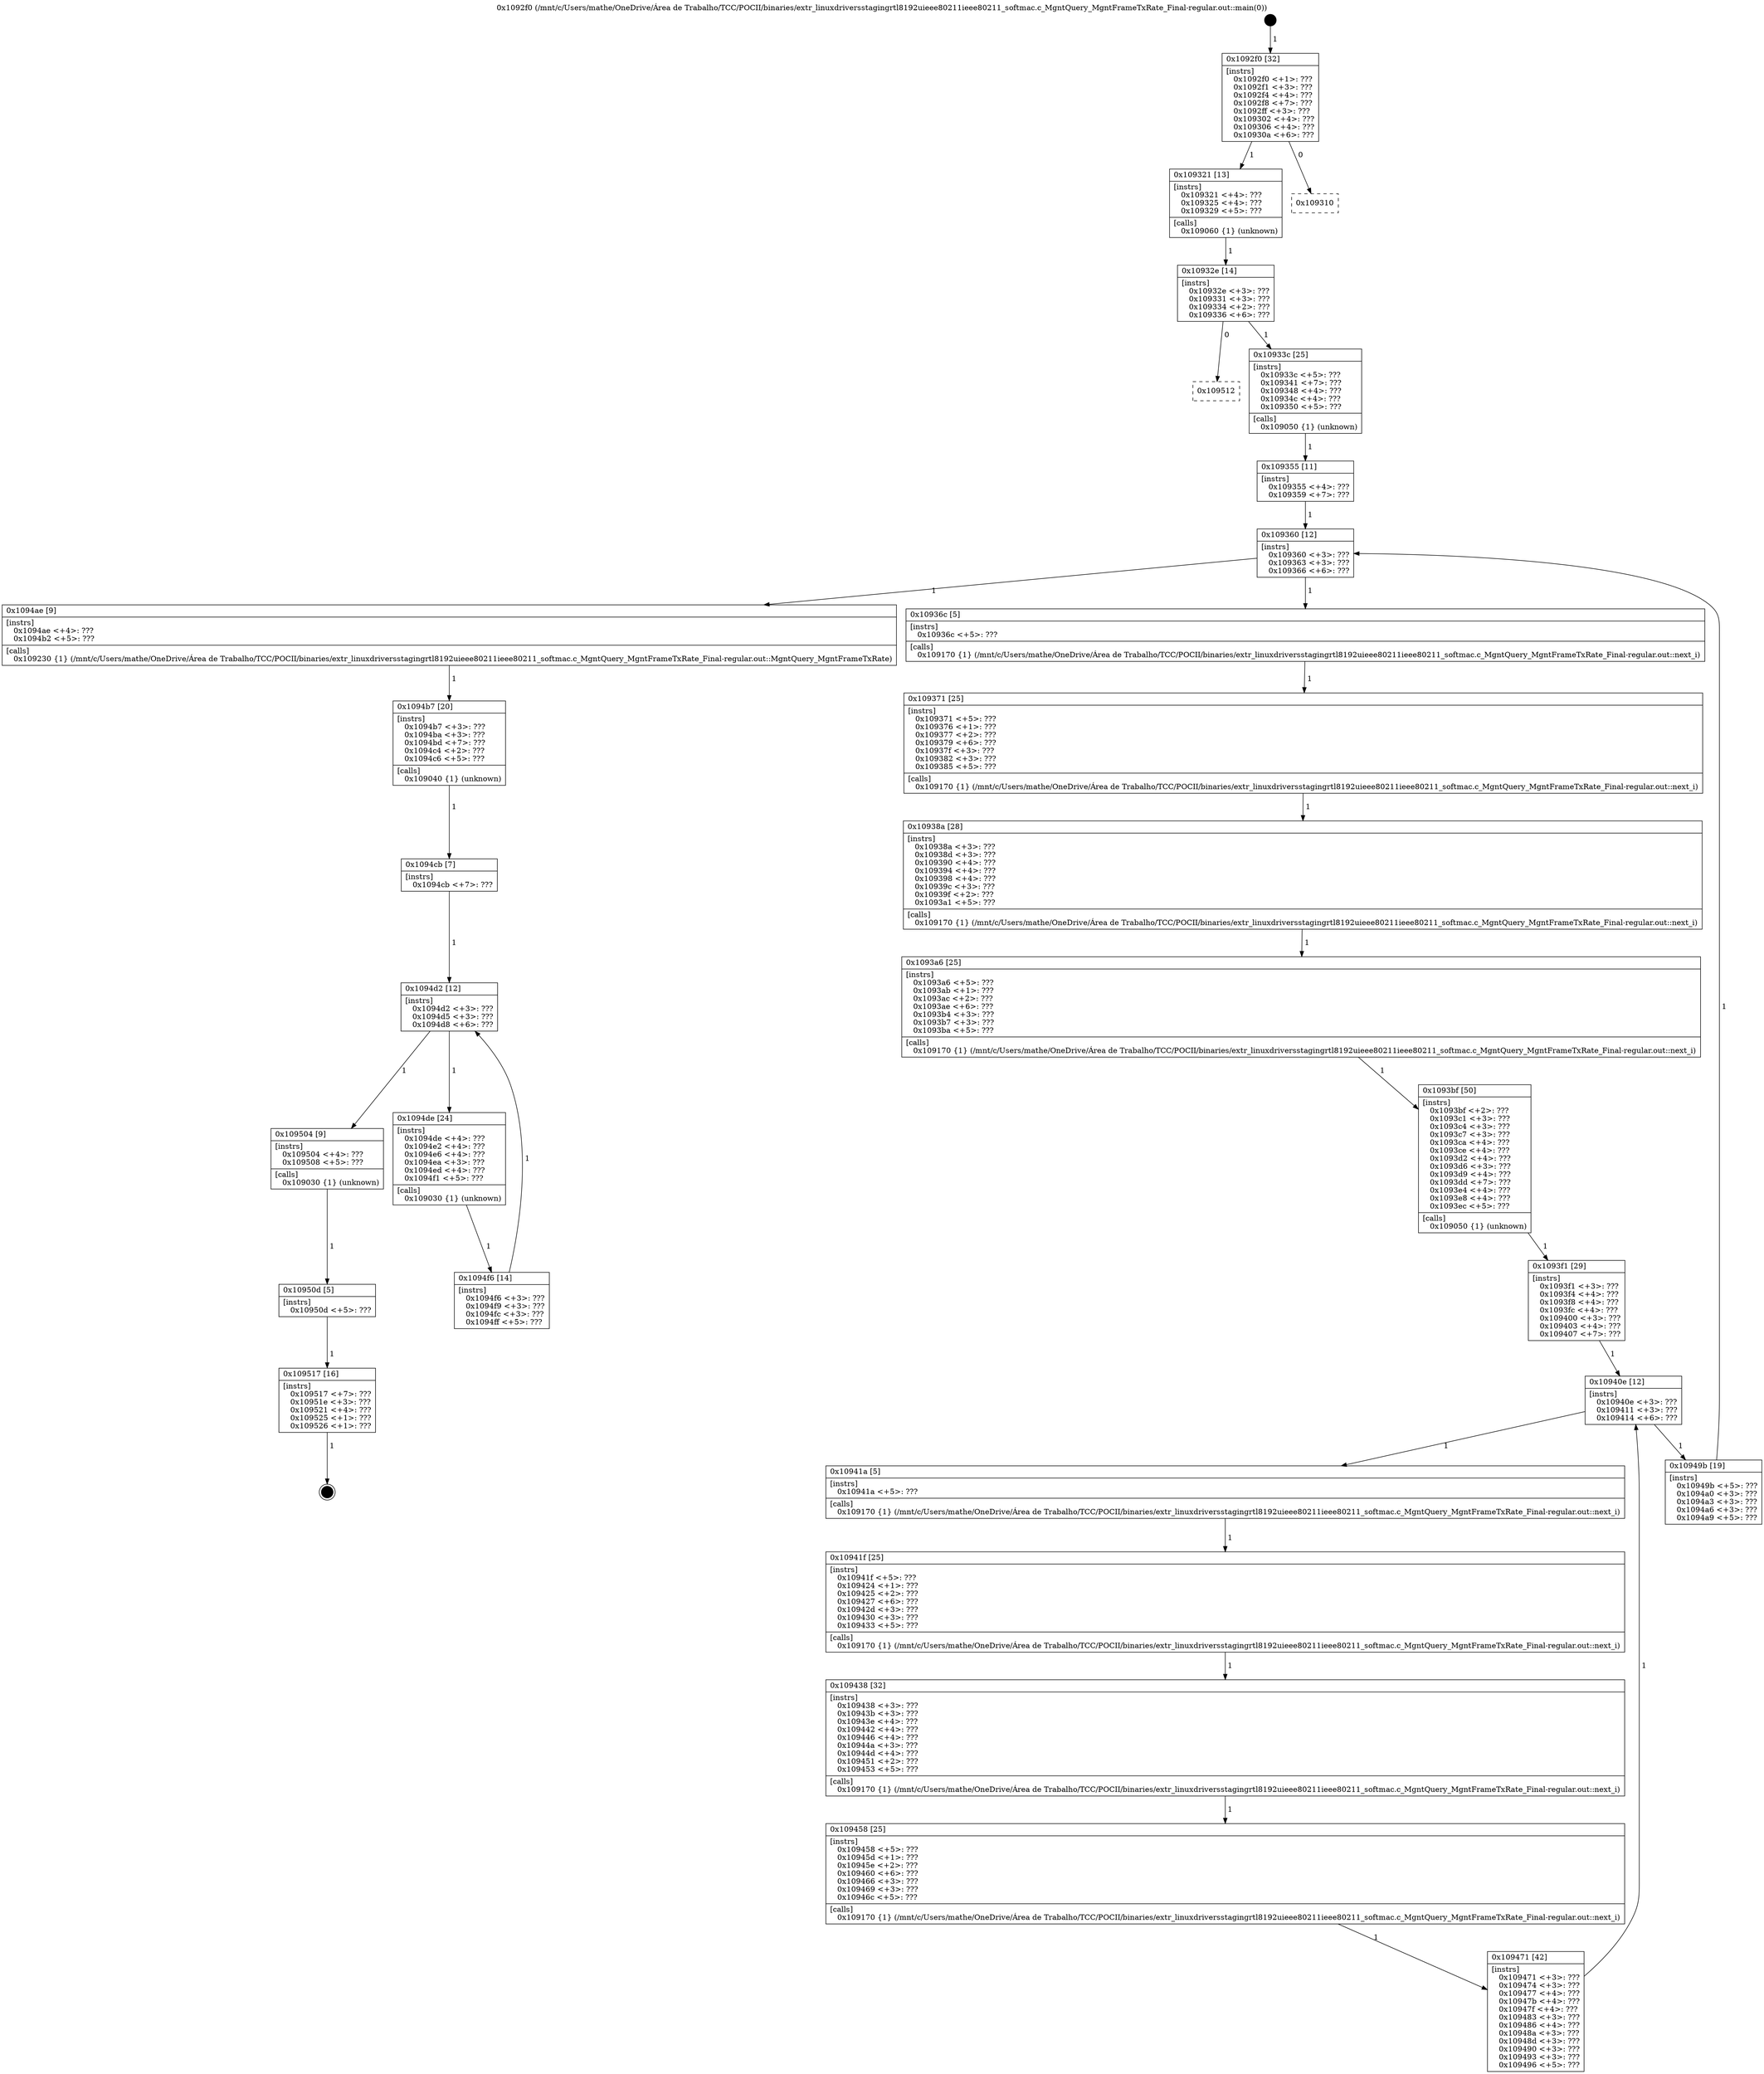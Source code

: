 digraph "0x1092f0" {
  label = "0x1092f0 (/mnt/c/Users/mathe/OneDrive/Área de Trabalho/TCC/POCII/binaries/extr_linuxdriversstagingrtl8192uieee80211ieee80211_softmac.c_MgntQuery_MgntFrameTxRate_Final-regular.out::main(0))"
  labelloc = "t"
  node[shape=record]

  Entry [label="",width=0.3,height=0.3,shape=circle,fillcolor=black,style=filled]
  "0x1092f0" [label="{
     0x1092f0 [32]\l
     | [instrs]\l
     &nbsp;&nbsp;0x1092f0 \<+1\>: ???\l
     &nbsp;&nbsp;0x1092f1 \<+3\>: ???\l
     &nbsp;&nbsp;0x1092f4 \<+4\>: ???\l
     &nbsp;&nbsp;0x1092f8 \<+7\>: ???\l
     &nbsp;&nbsp;0x1092ff \<+3\>: ???\l
     &nbsp;&nbsp;0x109302 \<+4\>: ???\l
     &nbsp;&nbsp;0x109306 \<+4\>: ???\l
     &nbsp;&nbsp;0x10930a \<+6\>: ???\l
  }"]
  "0x109321" [label="{
     0x109321 [13]\l
     | [instrs]\l
     &nbsp;&nbsp;0x109321 \<+4\>: ???\l
     &nbsp;&nbsp;0x109325 \<+4\>: ???\l
     &nbsp;&nbsp;0x109329 \<+5\>: ???\l
     | [calls]\l
     &nbsp;&nbsp;0x109060 \{1\} (unknown)\l
  }"]
  "0x109310" [label="{
     0x109310\l
  }", style=dashed]
  "0x10932e" [label="{
     0x10932e [14]\l
     | [instrs]\l
     &nbsp;&nbsp;0x10932e \<+3\>: ???\l
     &nbsp;&nbsp;0x109331 \<+3\>: ???\l
     &nbsp;&nbsp;0x109334 \<+2\>: ???\l
     &nbsp;&nbsp;0x109336 \<+6\>: ???\l
  }"]
  "0x109512" [label="{
     0x109512\l
  }", style=dashed]
  "0x10933c" [label="{
     0x10933c [25]\l
     | [instrs]\l
     &nbsp;&nbsp;0x10933c \<+5\>: ???\l
     &nbsp;&nbsp;0x109341 \<+7\>: ???\l
     &nbsp;&nbsp;0x109348 \<+4\>: ???\l
     &nbsp;&nbsp;0x10934c \<+4\>: ???\l
     &nbsp;&nbsp;0x109350 \<+5\>: ???\l
     | [calls]\l
     &nbsp;&nbsp;0x109050 \{1\} (unknown)\l
  }"]
  Exit [label="",width=0.3,height=0.3,shape=circle,fillcolor=black,style=filled,peripheries=2]
  "0x109360" [label="{
     0x109360 [12]\l
     | [instrs]\l
     &nbsp;&nbsp;0x109360 \<+3\>: ???\l
     &nbsp;&nbsp;0x109363 \<+3\>: ???\l
     &nbsp;&nbsp;0x109366 \<+6\>: ???\l
  }"]
  "0x1094ae" [label="{
     0x1094ae [9]\l
     | [instrs]\l
     &nbsp;&nbsp;0x1094ae \<+4\>: ???\l
     &nbsp;&nbsp;0x1094b2 \<+5\>: ???\l
     | [calls]\l
     &nbsp;&nbsp;0x109230 \{1\} (/mnt/c/Users/mathe/OneDrive/Área de Trabalho/TCC/POCII/binaries/extr_linuxdriversstagingrtl8192uieee80211ieee80211_softmac.c_MgntQuery_MgntFrameTxRate_Final-regular.out::MgntQuery_MgntFrameTxRate)\l
  }"]
  "0x10936c" [label="{
     0x10936c [5]\l
     | [instrs]\l
     &nbsp;&nbsp;0x10936c \<+5\>: ???\l
     | [calls]\l
     &nbsp;&nbsp;0x109170 \{1\} (/mnt/c/Users/mathe/OneDrive/Área de Trabalho/TCC/POCII/binaries/extr_linuxdriversstagingrtl8192uieee80211ieee80211_softmac.c_MgntQuery_MgntFrameTxRate_Final-regular.out::next_i)\l
  }"]
  "0x109371" [label="{
     0x109371 [25]\l
     | [instrs]\l
     &nbsp;&nbsp;0x109371 \<+5\>: ???\l
     &nbsp;&nbsp;0x109376 \<+1\>: ???\l
     &nbsp;&nbsp;0x109377 \<+2\>: ???\l
     &nbsp;&nbsp;0x109379 \<+6\>: ???\l
     &nbsp;&nbsp;0x10937f \<+3\>: ???\l
     &nbsp;&nbsp;0x109382 \<+3\>: ???\l
     &nbsp;&nbsp;0x109385 \<+5\>: ???\l
     | [calls]\l
     &nbsp;&nbsp;0x109170 \{1\} (/mnt/c/Users/mathe/OneDrive/Área de Trabalho/TCC/POCII/binaries/extr_linuxdriversstagingrtl8192uieee80211ieee80211_softmac.c_MgntQuery_MgntFrameTxRate_Final-regular.out::next_i)\l
  }"]
  "0x10938a" [label="{
     0x10938a [28]\l
     | [instrs]\l
     &nbsp;&nbsp;0x10938a \<+3\>: ???\l
     &nbsp;&nbsp;0x10938d \<+3\>: ???\l
     &nbsp;&nbsp;0x109390 \<+4\>: ???\l
     &nbsp;&nbsp;0x109394 \<+4\>: ???\l
     &nbsp;&nbsp;0x109398 \<+4\>: ???\l
     &nbsp;&nbsp;0x10939c \<+3\>: ???\l
     &nbsp;&nbsp;0x10939f \<+2\>: ???\l
     &nbsp;&nbsp;0x1093a1 \<+5\>: ???\l
     | [calls]\l
     &nbsp;&nbsp;0x109170 \{1\} (/mnt/c/Users/mathe/OneDrive/Área de Trabalho/TCC/POCII/binaries/extr_linuxdriversstagingrtl8192uieee80211ieee80211_softmac.c_MgntQuery_MgntFrameTxRate_Final-regular.out::next_i)\l
  }"]
  "0x1093a6" [label="{
     0x1093a6 [25]\l
     | [instrs]\l
     &nbsp;&nbsp;0x1093a6 \<+5\>: ???\l
     &nbsp;&nbsp;0x1093ab \<+1\>: ???\l
     &nbsp;&nbsp;0x1093ac \<+2\>: ???\l
     &nbsp;&nbsp;0x1093ae \<+6\>: ???\l
     &nbsp;&nbsp;0x1093b4 \<+3\>: ???\l
     &nbsp;&nbsp;0x1093b7 \<+3\>: ???\l
     &nbsp;&nbsp;0x1093ba \<+5\>: ???\l
     | [calls]\l
     &nbsp;&nbsp;0x109170 \{1\} (/mnt/c/Users/mathe/OneDrive/Área de Trabalho/TCC/POCII/binaries/extr_linuxdriversstagingrtl8192uieee80211ieee80211_softmac.c_MgntQuery_MgntFrameTxRate_Final-regular.out::next_i)\l
  }"]
  "0x1093bf" [label="{
     0x1093bf [50]\l
     | [instrs]\l
     &nbsp;&nbsp;0x1093bf \<+2\>: ???\l
     &nbsp;&nbsp;0x1093c1 \<+3\>: ???\l
     &nbsp;&nbsp;0x1093c4 \<+3\>: ???\l
     &nbsp;&nbsp;0x1093c7 \<+3\>: ???\l
     &nbsp;&nbsp;0x1093ca \<+4\>: ???\l
     &nbsp;&nbsp;0x1093ce \<+4\>: ???\l
     &nbsp;&nbsp;0x1093d2 \<+4\>: ???\l
     &nbsp;&nbsp;0x1093d6 \<+3\>: ???\l
     &nbsp;&nbsp;0x1093d9 \<+4\>: ???\l
     &nbsp;&nbsp;0x1093dd \<+7\>: ???\l
     &nbsp;&nbsp;0x1093e4 \<+4\>: ???\l
     &nbsp;&nbsp;0x1093e8 \<+4\>: ???\l
     &nbsp;&nbsp;0x1093ec \<+5\>: ???\l
     | [calls]\l
     &nbsp;&nbsp;0x109050 \{1\} (unknown)\l
  }"]
  "0x10940e" [label="{
     0x10940e [12]\l
     | [instrs]\l
     &nbsp;&nbsp;0x10940e \<+3\>: ???\l
     &nbsp;&nbsp;0x109411 \<+3\>: ???\l
     &nbsp;&nbsp;0x109414 \<+6\>: ???\l
  }"]
  "0x10949b" [label="{
     0x10949b [19]\l
     | [instrs]\l
     &nbsp;&nbsp;0x10949b \<+5\>: ???\l
     &nbsp;&nbsp;0x1094a0 \<+3\>: ???\l
     &nbsp;&nbsp;0x1094a3 \<+3\>: ???\l
     &nbsp;&nbsp;0x1094a6 \<+3\>: ???\l
     &nbsp;&nbsp;0x1094a9 \<+5\>: ???\l
  }"]
  "0x10941a" [label="{
     0x10941a [5]\l
     | [instrs]\l
     &nbsp;&nbsp;0x10941a \<+5\>: ???\l
     | [calls]\l
     &nbsp;&nbsp;0x109170 \{1\} (/mnt/c/Users/mathe/OneDrive/Área de Trabalho/TCC/POCII/binaries/extr_linuxdriversstagingrtl8192uieee80211ieee80211_softmac.c_MgntQuery_MgntFrameTxRate_Final-regular.out::next_i)\l
  }"]
  "0x10941f" [label="{
     0x10941f [25]\l
     | [instrs]\l
     &nbsp;&nbsp;0x10941f \<+5\>: ???\l
     &nbsp;&nbsp;0x109424 \<+1\>: ???\l
     &nbsp;&nbsp;0x109425 \<+2\>: ???\l
     &nbsp;&nbsp;0x109427 \<+6\>: ???\l
     &nbsp;&nbsp;0x10942d \<+3\>: ???\l
     &nbsp;&nbsp;0x109430 \<+3\>: ???\l
     &nbsp;&nbsp;0x109433 \<+5\>: ???\l
     | [calls]\l
     &nbsp;&nbsp;0x109170 \{1\} (/mnt/c/Users/mathe/OneDrive/Área de Trabalho/TCC/POCII/binaries/extr_linuxdriversstagingrtl8192uieee80211ieee80211_softmac.c_MgntQuery_MgntFrameTxRate_Final-regular.out::next_i)\l
  }"]
  "0x109438" [label="{
     0x109438 [32]\l
     | [instrs]\l
     &nbsp;&nbsp;0x109438 \<+3\>: ???\l
     &nbsp;&nbsp;0x10943b \<+3\>: ???\l
     &nbsp;&nbsp;0x10943e \<+4\>: ???\l
     &nbsp;&nbsp;0x109442 \<+4\>: ???\l
     &nbsp;&nbsp;0x109446 \<+4\>: ???\l
     &nbsp;&nbsp;0x10944a \<+3\>: ???\l
     &nbsp;&nbsp;0x10944d \<+4\>: ???\l
     &nbsp;&nbsp;0x109451 \<+2\>: ???\l
     &nbsp;&nbsp;0x109453 \<+5\>: ???\l
     | [calls]\l
     &nbsp;&nbsp;0x109170 \{1\} (/mnt/c/Users/mathe/OneDrive/Área de Trabalho/TCC/POCII/binaries/extr_linuxdriversstagingrtl8192uieee80211ieee80211_softmac.c_MgntQuery_MgntFrameTxRate_Final-regular.out::next_i)\l
  }"]
  "0x109458" [label="{
     0x109458 [25]\l
     | [instrs]\l
     &nbsp;&nbsp;0x109458 \<+5\>: ???\l
     &nbsp;&nbsp;0x10945d \<+1\>: ???\l
     &nbsp;&nbsp;0x10945e \<+2\>: ???\l
     &nbsp;&nbsp;0x109460 \<+6\>: ???\l
     &nbsp;&nbsp;0x109466 \<+3\>: ???\l
     &nbsp;&nbsp;0x109469 \<+3\>: ???\l
     &nbsp;&nbsp;0x10946c \<+5\>: ???\l
     | [calls]\l
     &nbsp;&nbsp;0x109170 \{1\} (/mnt/c/Users/mathe/OneDrive/Área de Trabalho/TCC/POCII/binaries/extr_linuxdriversstagingrtl8192uieee80211ieee80211_softmac.c_MgntQuery_MgntFrameTxRate_Final-regular.out::next_i)\l
  }"]
  "0x109471" [label="{
     0x109471 [42]\l
     | [instrs]\l
     &nbsp;&nbsp;0x109471 \<+3\>: ???\l
     &nbsp;&nbsp;0x109474 \<+3\>: ???\l
     &nbsp;&nbsp;0x109477 \<+4\>: ???\l
     &nbsp;&nbsp;0x10947b \<+4\>: ???\l
     &nbsp;&nbsp;0x10947f \<+4\>: ???\l
     &nbsp;&nbsp;0x109483 \<+3\>: ???\l
     &nbsp;&nbsp;0x109486 \<+4\>: ???\l
     &nbsp;&nbsp;0x10948a \<+3\>: ???\l
     &nbsp;&nbsp;0x10948d \<+3\>: ???\l
     &nbsp;&nbsp;0x109490 \<+3\>: ???\l
     &nbsp;&nbsp;0x109493 \<+3\>: ???\l
     &nbsp;&nbsp;0x109496 \<+5\>: ???\l
  }"]
  "0x1093f1" [label="{
     0x1093f1 [29]\l
     | [instrs]\l
     &nbsp;&nbsp;0x1093f1 \<+3\>: ???\l
     &nbsp;&nbsp;0x1093f4 \<+4\>: ???\l
     &nbsp;&nbsp;0x1093f8 \<+4\>: ???\l
     &nbsp;&nbsp;0x1093fc \<+4\>: ???\l
     &nbsp;&nbsp;0x109400 \<+3\>: ???\l
     &nbsp;&nbsp;0x109403 \<+4\>: ???\l
     &nbsp;&nbsp;0x109407 \<+7\>: ???\l
  }"]
  "0x109517" [label="{
     0x109517 [16]\l
     | [instrs]\l
     &nbsp;&nbsp;0x109517 \<+7\>: ???\l
     &nbsp;&nbsp;0x10951e \<+3\>: ???\l
     &nbsp;&nbsp;0x109521 \<+4\>: ???\l
     &nbsp;&nbsp;0x109525 \<+1\>: ???\l
     &nbsp;&nbsp;0x109526 \<+1\>: ???\l
  }"]
  "0x109355" [label="{
     0x109355 [11]\l
     | [instrs]\l
     &nbsp;&nbsp;0x109355 \<+4\>: ???\l
     &nbsp;&nbsp;0x109359 \<+7\>: ???\l
  }"]
  "0x1094b7" [label="{
     0x1094b7 [20]\l
     | [instrs]\l
     &nbsp;&nbsp;0x1094b7 \<+3\>: ???\l
     &nbsp;&nbsp;0x1094ba \<+3\>: ???\l
     &nbsp;&nbsp;0x1094bd \<+7\>: ???\l
     &nbsp;&nbsp;0x1094c4 \<+2\>: ???\l
     &nbsp;&nbsp;0x1094c6 \<+5\>: ???\l
     | [calls]\l
     &nbsp;&nbsp;0x109040 \{1\} (unknown)\l
  }"]
  "0x1094d2" [label="{
     0x1094d2 [12]\l
     | [instrs]\l
     &nbsp;&nbsp;0x1094d2 \<+3\>: ???\l
     &nbsp;&nbsp;0x1094d5 \<+3\>: ???\l
     &nbsp;&nbsp;0x1094d8 \<+6\>: ???\l
  }"]
  "0x109504" [label="{
     0x109504 [9]\l
     | [instrs]\l
     &nbsp;&nbsp;0x109504 \<+4\>: ???\l
     &nbsp;&nbsp;0x109508 \<+5\>: ???\l
     | [calls]\l
     &nbsp;&nbsp;0x109030 \{1\} (unknown)\l
  }"]
  "0x1094de" [label="{
     0x1094de [24]\l
     | [instrs]\l
     &nbsp;&nbsp;0x1094de \<+4\>: ???\l
     &nbsp;&nbsp;0x1094e2 \<+4\>: ???\l
     &nbsp;&nbsp;0x1094e6 \<+4\>: ???\l
     &nbsp;&nbsp;0x1094ea \<+3\>: ???\l
     &nbsp;&nbsp;0x1094ed \<+4\>: ???\l
     &nbsp;&nbsp;0x1094f1 \<+5\>: ???\l
     | [calls]\l
     &nbsp;&nbsp;0x109030 \{1\} (unknown)\l
  }"]
  "0x1094f6" [label="{
     0x1094f6 [14]\l
     | [instrs]\l
     &nbsp;&nbsp;0x1094f6 \<+3\>: ???\l
     &nbsp;&nbsp;0x1094f9 \<+3\>: ???\l
     &nbsp;&nbsp;0x1094fc \<+3\>: ???\l
     &nbsp;&nbsp;0x1094ff \<+5\>: ???\l
  }"]
  "0x1094cb" [label="{
     0x1094cb [7]\l
     | [instrs]\l
     &nbsp;&nbsp;0x1094cb \<+7\>: ???\l
  }"]
  "0x10950d" [label="{
     0x10950d [5]\l
     | [instrs]\l
     &nbsp;&nbsp;0x10950d \<+5\>: ???\l
  }"]
  Entry -> "0x1092f0" [label=" 1"]
  "0x1092f0" -> "0x109321" [label=" 1"]
  "0x1092f0" -> "0x109310" [label=" 0"]
  "0x109321" -> "0x10932e" [label=" 1"]
  "0x10932e" -> "0x109512" [label=" 0"]
  "0x10932e" -> "0x10933c" [label=" 1"]
  "0x109517" -> Exit [label=" 1"]
  "0x10933c" -> "0x109355" [label=" 1"]
  "0x109360" -> "0x1094ae" [label=" 1"]
  "0x109360" -> "0x10936c" [label=" 1"]
  "0x10936c" -> "0x109371" [label=" 1"]
  "0x109371" -> "0x10938a" [label=" 1"]
  "0x10938a" -> "0x1093a6" [label=" 1"]
  "0x1093a6" -> "0x1093bf" [label=" 1"]
  "0x1093bf" -> "0x1093f1" [label=" 1"]
  "0x10940e" -> "0x10949b" [label=" 1"]
  "0x10940e" -> "0x10941a" [label=" 1"]
  "0x10941a" -> "0x10941f" [label=" 1"]
  "0x10941f" -> "0x109438" [label=" 1"]
  "0x109438" -> "0x109458" [label=" 1"]
  "0x109458" -> "0x109471" [label=" 1"]
  "0x1093f1" -> "0x10940e" [label=" 1"]
  "0x109471" -> "0x10940e" [label=" 1"]
  "0x10950d" -> "0x109517" [label=" 1"]
  "0x109355" -> "0x109360" [label=" 1"]
  "0x10949b" -> "0x109360" [label=" 1"]
  "0x1094ae" -> "0x1094b7" [label=" 1"]
  "0x1094b7" -> "0x1094cb" [label=" 1"]
  "0x1094d2" -> "0x109504" [label=" 1"]
  "0x1094d2" -> "0x1094de" [label=" 1"]
  "0x1094de" -> "0x1094f6" [label=" 1"]
  "0x1094cb" -> "0x1094d2" [label=" 1"]
  "0x1094f6" -> "0x1094d2" [label=" 1"]
  "0x109504" -> "0x10950d" [label=" 1"]
}

